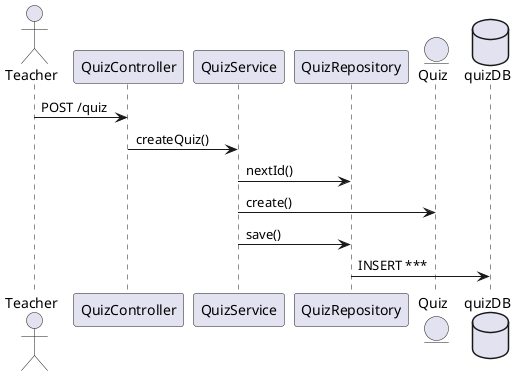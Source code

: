 @startuml
actor Teacher
Teacher -> QuizController : POST /quiz
QuizController -> QuizService : createQuiz()
QuizService -> QuizRepository: nextId()
entity Quiz
QuizService -> Quiz : create()
QuizService -> QuizRepository: save()
database quizDB
QuizRepository -> quizDB: INSERT ***
@enduml
